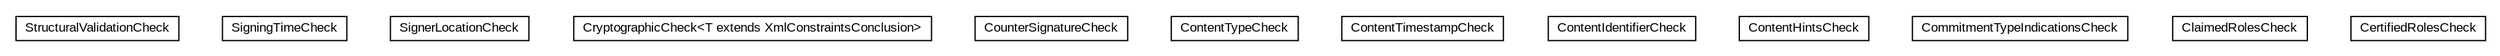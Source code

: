 #!/usr/local/bin/dot
#
# Class diagram 
# Generated by UMLGraph version R5_6-24-gf6e263 (http://www.umlgraph.org/)
#

digraph G {
	edge [fontname="arial",fontsize=10,labelfontname="arial",labelfontsize=10];
	node [fontname="arial",fontsize=10,shape=plaintext];
	nodesep=0.25;
	ranksep=0.5;
	// eu.europa.esig.dss.validation.process.bbb.sav.checks.StructuralValidationCheck
	c31293 [label=<<table title="eu.europa.esig.dss.validation.process.bbb.sav.checks.StructuralValidationCheck" border="0" cellborder="1" cellspacing="0" cellpadding="2" port="p" href="./StructuralValidationCheck.html">
		<tr><td><table border="0" cellspacing="0" cellpadding="1">
<tr><td align="center" balign="center"> StructuralValidationCheck </td></tr>
		</table></td></tr>
		</table>>, URL="./StructuralValidationCheck.html", fontname="arial", fontcolor="black", fontsize=10.0];
	// eu.europa.esig.dss.validation.process.bbb.sav.checks.SigningTimeCheck
	c31294 [label=<<table title="eu.europa.esig.dss.validation.process.bbb.sav.checks.SigningTimeCheck" border="0" cellborder="1" cellspacing="0" cellpadding="2" port="p" href="./SigningTimeCheck.html">
		<tr><td><table border="0" cellspacing="0" cellpadding="1">
<tr><td align="center" balign="center"> SigningTimeCheck </td></tr>
		</table></td></tr>
		</table>>, URL="./SigningTimeCheck.html", fontname="arial", fontcolor="black", fontsize=10.0];
	// eu.europa.esig.dss.validation.process.bbb.sav.checks.SignerLocationCheck
	c31295 [label=<<table title="eu.europa.esig.dss.validation.process.bbb.sav.checks.SignerLocationCheck" border="0" cellborder="1" cellspacing="0" cellpadding="2" port="p" href="./SignerLocationCheck.html">
		<tr><td><table border="0" cellspacing="0" cellpadding="1">
<tr><td align="center" balign="center"> SignerLocationCheck </td></tr>
		</table></td></tr>
		</table>>, URL="./SignerLocationCheck.html", fontname="arial", fontcolor="black", fontsize=10.0];
	// eu.europa.esig.dss.validation.process.bbb.sav.checks.CryptographicCheck<T extends eu.europa.esig.dss.jaxb.detailedreport.XmlConstraintsConclusion>
	c31296 [label=<<table title="eu.europa.esig.dss.validation.process.bbb.sav.checks.CryptographicCheck" border="0" cellborder="1" cellspacing="0" cellpadding="2" port="p" href="./CryptographicCheck.html">
		<tr><td><table border="0" cellspacing="0" cellpadding="1">
<tr><td align="center" balign="center"> CryptographicCheck&lt;T extends XmlConstraintsConclusion&gt; </td></tr>
		</table></td></tr>
		</table>>, URL="./CryptographicCheck.html", fontname="arial", fontcolor="black", fontsize=10.0];
	// eu.europa.esig.dss.validation.process.bbb.sav.checks.CounterSignatureCheck
	c31297 [label=<<table title="eu.europa.esig.dss.validation.process.bbb.sav.checks.CounterSignatureCheck" border="0" cellborder="1" cellspacing="0" cellpadding="2" port="p" href="./CounterSignatureCheck.html">
		<tr><td><table border="0" cellspacing="0" cellpadding="1">
<tr><td align="center" balign="center"> CounterSignatureCheck </td></tr>
		</table></td></tr>
		</table>>, URL="./CounterSignatureCheck.html", fontname="arial", fontcolor="black", fontsize=10.0];
	// eu.europa.esig.dss.validation.process.bbb.sav.checks.ContentTypeCheck
	c31298 [label=<<table title="eu.europa.esig.dss.validation.process.bbb.sav.checks.ContentTypeCheck" border="0" cellborder="1" cellspacing="0" cellpadding="2" port="p" href="./ContentTypeCheck.html">
		<tr><td><table border="0" cellspacing="0" cellpadding="1">
<tr><td align="center" balign="center"> ContentTypeCheck </td></tr>
		</table></td></tr>
		</table>>, URL="./ContentTypeCheck.html", fontname="arial", fontcolor="black", fontsize=10.0];
	// eu.europa.esig.dss.validation.process.bbb.sav.checks.ContentTimestampCheck
	c31299 [label=<<table title="eu.europa.esig.dss.validation.process.bbb.sav.checks.ContentTimestampCheck" border="0" cellborder="1" cellspacing="0" cellpadding="2" port="p" href="./ContentTimestampCheck.html">
		<tr><td><table border="0" cellspacing="0" cellpadding="1">
<tr><td align="center" balign="center"> ContentTimestampCheck </td></tr>
		</table></td></tr>
		</table>>, URL="./ContentTimestampCheck.html", fontname="arial", fontcolor="black", fontsize=10.0];
	// eu.europa.esig.dss.validation.process.bbb.sav.checks.ContentIdentifierCheck
	c31300 [label=<<table title="eu.europa.esig.dss.validation.process.bbb.sav.checks.ContentIdentifierCheck" border="0" cellborder="1" cellspacing="0" cellpadding="2" port="p" href="./ContentIdentifierCheck.html">
		<tr><td><table border="0" cellspacing="0" cellpadding="1">
<tr><td align="center" balign="center"> ContentIdentifierCheck </td></tr>
		</table></td></tr>
		</table>>, URL="./ContentIdentifierCheck.html", fontname="arial", fontcolor="black", fontsize=10.0];
	// eu.europa.esig.dss.validation.process.bbb.sav.checks.ContentHintsCheck
	c31301 [label=<<table title="eu.europa.esig.dss.validation.process.bbb.sav.checks.ContentHintsCheck" border="0" cellborder="1" cellspacing="0" cellpadding="2" port="p" href="./ContentHintsCheck.html">
		<tr><td><table border="0" cellspacing="0" cellpadding="1">
<tr><td align="center" balign="center"> ContentHintsCheck </td></tr>
		</table></td></tr>
		</table>>, URL="./ContentHintsCheck.html", fontname="arial", fontcolor="black", fontsize=10.0];
	// eu.europa.esig.dss.validation.process.bbb.sav.checks.CommitmentTypeIndicationsCheck
	c31302 [label=<<table title="eu.europa.esig.dss.validation.process.bbb.sav.checks.CommitmentTypeIndicationsCheck" border="0" cellborder="1" cellspacing="0" cellpadding="2" port="p" href="./CommitmentTypeIndicationsCheck.html">
		<tr><td><table border="0" cellspacing="0" cellpadding="1">
<tr><td align="center" balign="center"> CommitmentTypeIndicationsCheck </td></tr>
		</table></td></tr>
		</table>>, URL="./CommitmentTypeIndicationsCheck.html", fontname="arial", fontcolor="black", fontsize=10.0];
	// eu.europa.esig.dss.validation.process.bbb.sav.checks.ClaimedRolesCheck
	c31303 [label=<<table title="eu.europa.esig.dss.validation.process.bbb.sav.checks.ClaimedRolesCheck" border="0" cellborder="1" cellspacing="0" cellpadding="2" port="p" href="./ClaimedRolesCheck.html">
		<tr><td><table border="0" cellspacing="0" cellpadding="1">
<tr><td align="center" balign="center"> ClaimedRolesCheck </td></tr>
		</table></td></tr>
		</table>>, URL="./ClaimedRolesCheck.html", fontname="arial", fontcolor="black", fontsize=10.0];
	// eu.europa.esig.dss.validation.process.bbb.sav.checks.CertifiedRolesCheck
	c31304 [label=<<table title="eu.europa.esig.dss.validation.process.bbb.sav.checks.CertifiedRolesCheck" border="0" cellborder="1" cellspacing="0" cellpadding="2" port="p" href="./CertifiedRolesCheck.html">
		<tr><td><table border="0" cellspacing="0" cellpadding="1">
<tr><td align="center" balign="center"> CertifiedRolesCheck </td></tr>
		</table></td></tr>
		</table>>, URL="./CertifiedRolesCheck.html", fontname="arial", fontcolor="black", fontsize=10.0];
}

